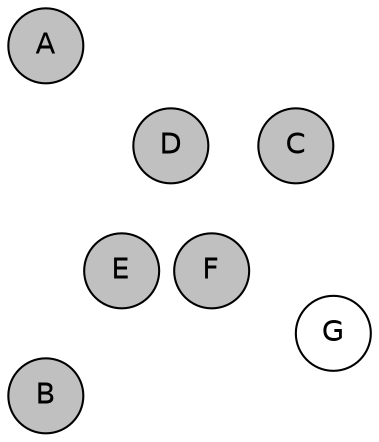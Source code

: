 
graph {

layout = circo;
mindist = .1

node [shape = circle, fontname = Helvetica, margin = 0, style = filled]
edge [style=invis]

subgraph 1 {
	E -- F -- F# -- G -- G# -- A -- A# -- B -- C -- C# -- D -- D# -- E
}

C [fillcolor = gray];
C# [fillcolor = white];
D [fillcolor = gray];
D# [fillcolor = white];
E [fillcolor = gray];
F [fillcolor = gray];
F# [fillcolor = white];
G [fillcolor = white];
G# [fillcolor = cadetblue1];
A [fillcolor = gray];
A# [fillcolor = white];
B [fillcolor = gray];
}
